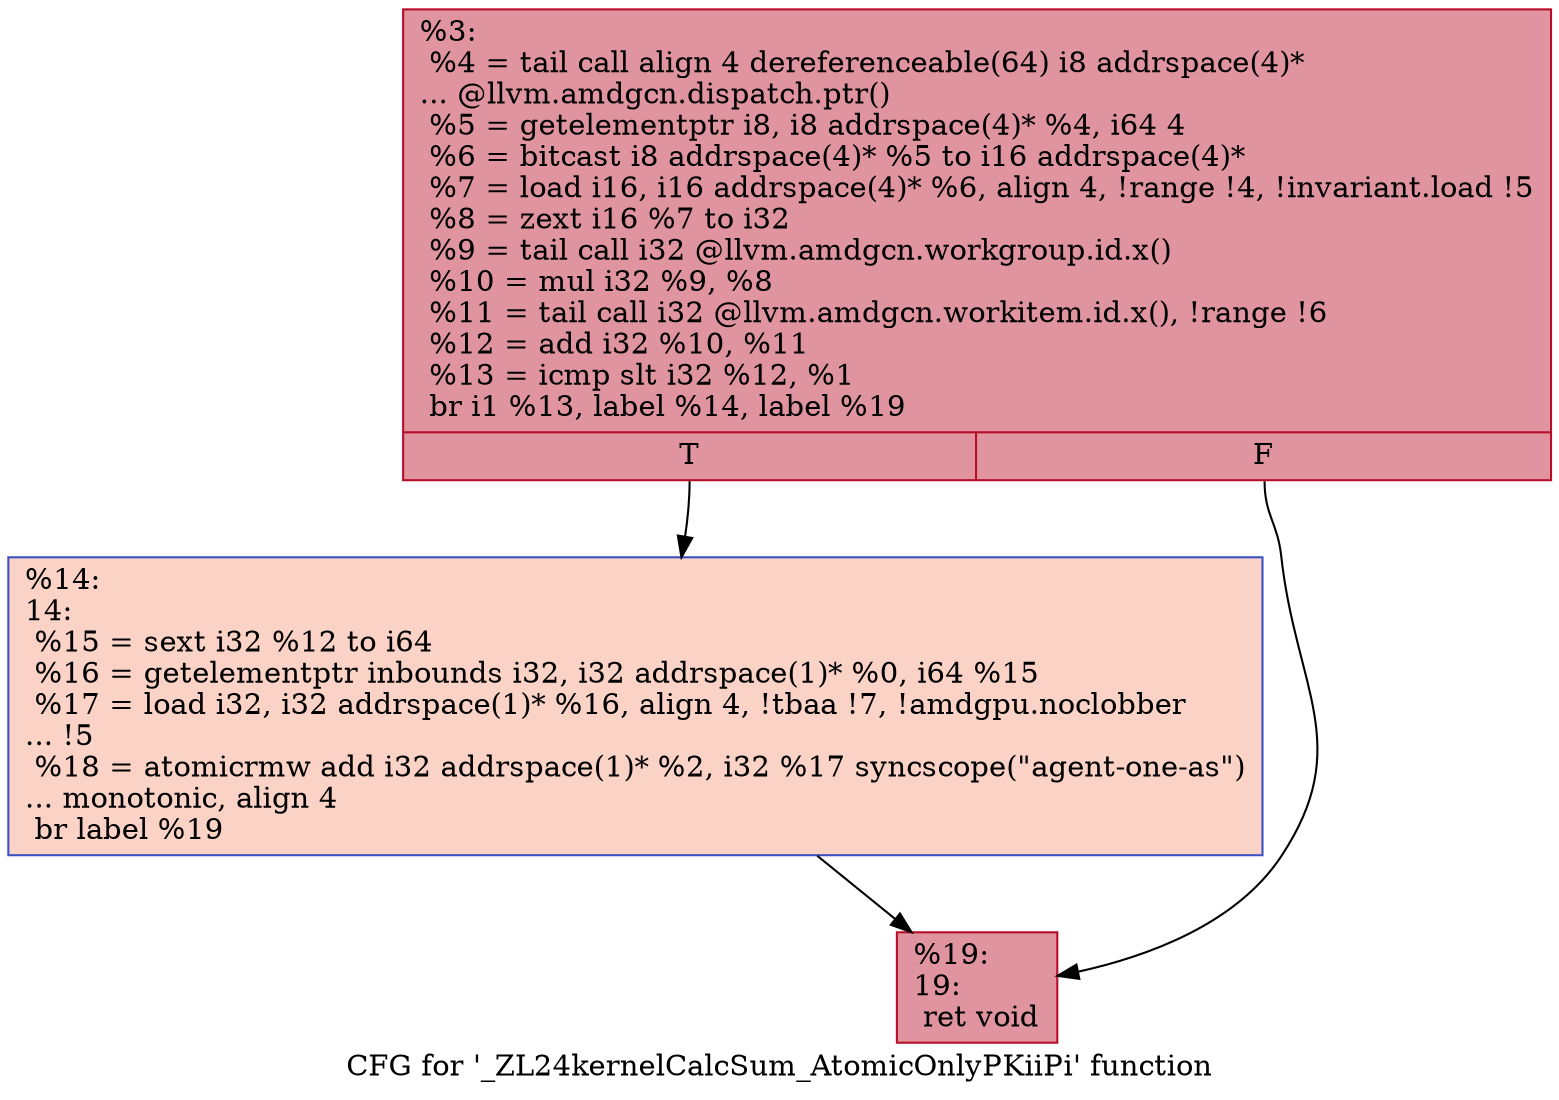 digraph "CFG for '_ZL24kernelCalcSum_AtomicOnlyPKiiPi' function" {
	label="CFG for '_ZL24kernelCalcSum_AtomicOnlyPKiiPi' function";

	Node0x52ee110 [shape=record,color="#b70d28ff", style=filled, fillcolor="#b70d2870",label="{%3:\l  %4 = tail call align 4 dereferenceable(64) i8 addrspace(4)*\l... @llvm.amdgcn.dispatch.ptr()\l  %5 = getelementptr i8, i8 addrspace(4)* %4, i64 4\l  %6 = bitcast i8 addrspace(4)* %5 to i16 addrspace(4)*\l  %7 = load i16, i16 addrspace(4)* %6, align 4, !range !4, !invariant.load !5\l  %8 = zext i16 %7 to i32\l  %9 = tail call i32 @llvm.amdgcn.workgroup.id.x()\l  %10 = mul i32 %9, %8\l  %11 = tail call i32 @llvm.amdgcn.workitem.id.x(), !range !6\l  %12 = add i32 %10, %11\l  %13 = icmp slt i32 %12, %1\l  br i1 %13, label %14, label %19\l|{<s0>T|<s1>F}}"];
	Node0x52ee110:s0 -> Node0x52f0050;
	Node0x52ee110:s1 -> Node0x52f00e0;
	Node0x52f0050 [shape=record,color="#3d50c3ff", style=filled, fillcolor="#f59c7d70",label="{%14:\l14:                                               \l  %15 = sext i32 %12 to i64\l  %16 = getelementptr inbounds i32, i32 addrspace(1)* %0, i64 %15\l  %17 = load i32, i32 addrspace(1)* %16, align 4, !tbaa !7, !amdgpu.noclobber\l... !5\l  %18 = atomicrmw add i32 addrspace(1)* %2, i32 %17 syncscope(\"agent-one-as\")\l... monotonic, align 4\l  br label %19\l}"];
	Node0x52f0050 -> Node0x52f00e0;
	Node0x52f00e0 [shape=record,color="#b70d28ff", style=filled, fillcolor="#b70d2870",label="{%19:\l19:                                               \l  ret void\l}"];
}
